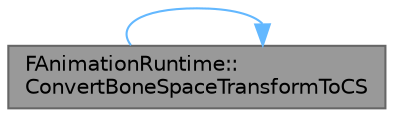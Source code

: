digraph "FAnimationRuntime::ConvertBoneSpaceTransformToCS"
{
 // INTERACTIVE_SVG=YES
 // LATEX_PDF_SIZE
  bgcolor="transparent";
  edge [fontname=Helvetica,fontsize=10,labelfontname=Helvetica,labelfontsize=10];
  node [fontname=Helvetica,fontsize=10,shape=box,height=0.2,width=0.4];
  rankdir="RL";
  Node1 [id="Node000001",label="FAnimationRuntime::\lConvertBoneSpaceTransformToCS",height=0.2,width=0.4,color="gray40", fillcolor="grey60", style="filled", fontcolor="black",tooltip="Convert a FTransform in a specified bone space to ComponentSpace."];
  Node1 -> Node1 [id="edge1_Node000001_Node000001",dir="back",color="steelblue1",style="solid",tooltip=" "];
}
